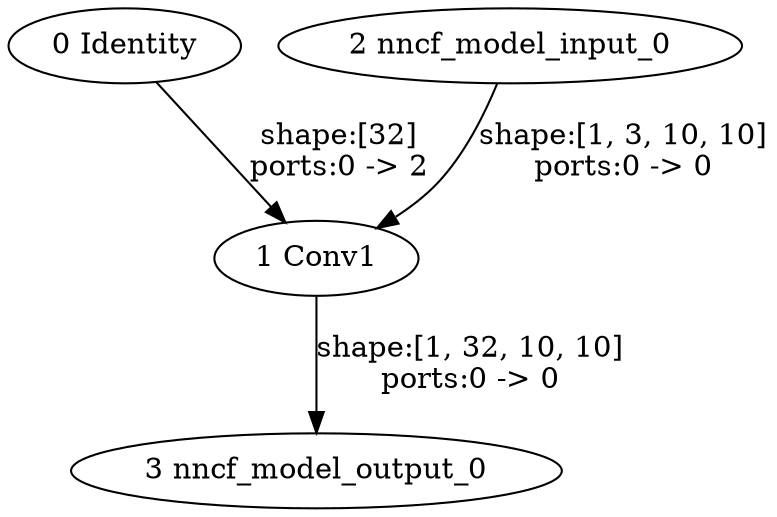 strict digraph  {
"0 Identity" [id=0, type=Identity];
"1 Conv1" [id=1, type=Conv];
"2 nncf_model_input_0" [id=2, type=nncf_model_input];
"3 nncf_model_output_0" [id=3, type=nncf_model_output];
"0 Identity" -> "1 Conv1"  [label="shape:[32]\nports:0 -> 2", style=solid];
"1 Conv1" -> "3 nncf_model_output_0"  [label="shape:[1, 32, 10, 10]\nports:0 -> 0", style=solid];
"2 nncf_model_input_0" -> "1 Conv1"  [label="shape:[1, 3, 10, 10]\nports:0 -> 0", style=solid];
}
